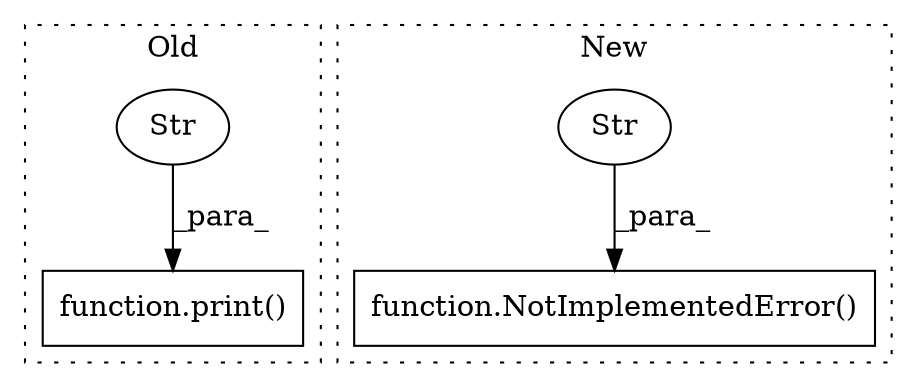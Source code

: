 digraph G {
subgraph cluster0 {
1 [label="function.print()" a="75" s="20418,20461" l="6,1" shape="box"];
4 [label="Str" a="66" s="20424" l="37" shape="ellipse"];
label = "Old";
style="dotted";
}
subgraph cluster1 {
2 [label="function.NotImplementedError()" a="75" s="20442,20499" l="20,1" shape="box"];
3 [label="Str" a="66" s="20462" l="37" shape="ellipse"];
label = "New";
style="dotted";
}
3 -> 2 [label="_para_"];
4 -> 1 [label="_para_"];
}